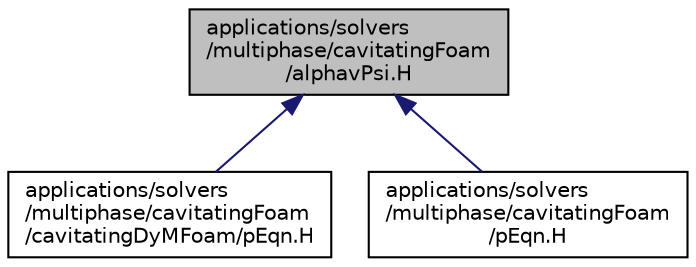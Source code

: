 digraph "applications/solvers/multiphase/cavitatingFoam/alphavPsi.H"
{
  bgcolor="transparent";
  edge [fontname="Helvetica",fontsize="10",labelfontname="Helvetica",labelfontsize="10"];
  node [fontname="Helvetica",fontsize="10",shape=record];
  Node1 [label="applications/solvers\l/multiphase/cavitatingFoam\l/alphavPsi.H",height=0.2,width=0.4,color="black", fillcolor="grey75", style="filled", fontcolor="black"];
  Node1 -> Node2 [dir="back",color="midnightblue",fontsize="10",style="solid",fontname="Helvetica"];
  Node2 [label="applications/solvers\l/multiphase/cavitatingFoam\l/cavitatingDyMFoam/pEqn.H",height=0.2,width=0.4,color="black",URL="$a39299.html"];
  Node1 -> Node3 [dir="back",color="midnightblue",fontsize="10",style="solid",fontname="Helvetica"];
  Node3 [label="applications/solvers\l/multiphase/cavitatingFoam\l/pEqn.H",height=0.2,width=0.4,color="black",URL="$a39302.html"];
}

